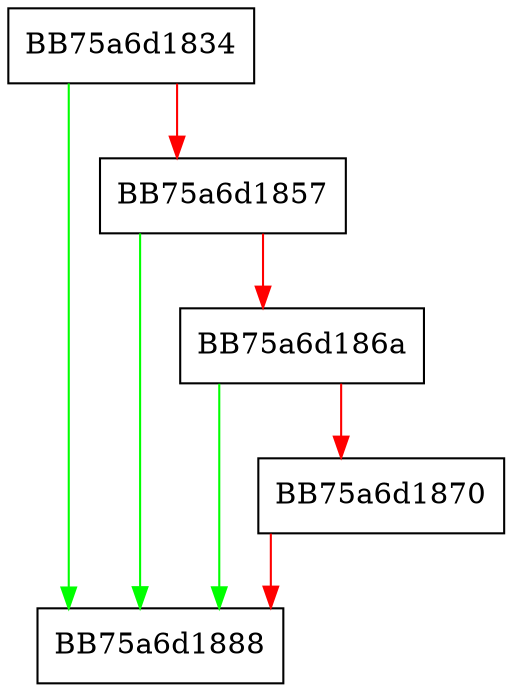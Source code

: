 digraph LoadEopMonitoringProcessInfo {
  node [shape="box"];
  graph [splines=ortho];
  BB75a6d1834 -> BB75a6d1888 [color="green"];
  BB75a6d1834 -> BB75a6d1857 [color="red"];
  BB75a6d1857 -> BB75a6d1888 [color="green"];
  BB75a6d1857 -> BB75a6d186a [color="red"];
  BB75a6d186a -> BB75a6d1888 [color="green"];
  BB75a6d186a -> BB75a6d1870 [color="red"];
  BB75a6d1870 -> BB75a6d1888 [color="red"];
}